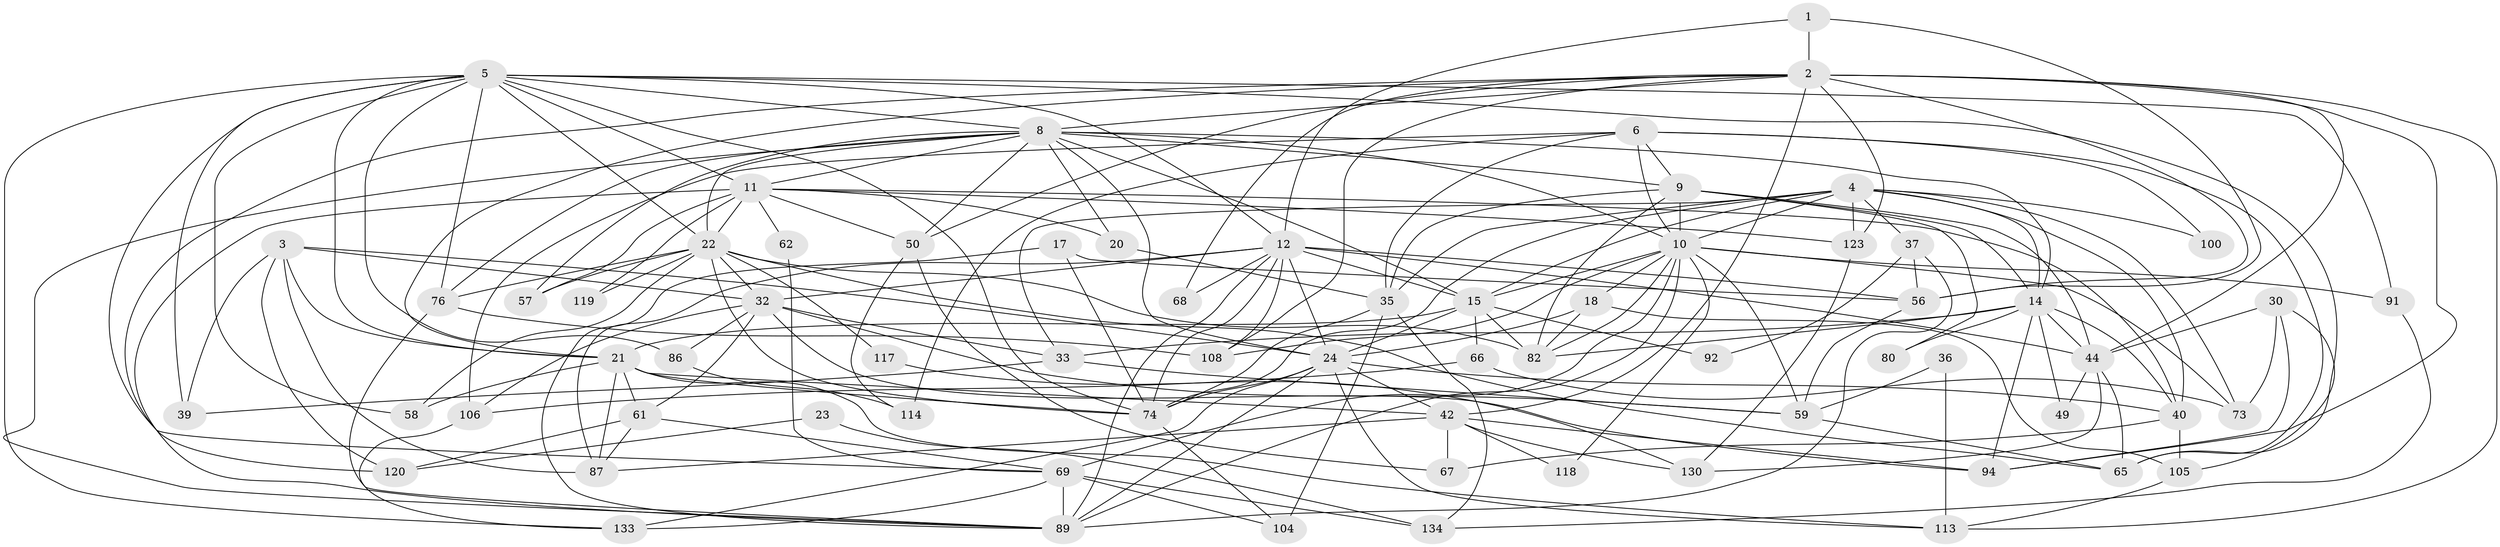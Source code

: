 // original degree distribution, {2: 0.10144927536231885, 3: 0.2971014492753623, 4: 0.32608695652173914, 7: 0.028985507246376812, 8: 0.014492753623188406, 5: 0.13043478260869565, 6: 0.09420289855072464, 9: 0.007246376811594203}
// Generated by graph-tools (version 1.1) at 2025/15/03/09/25 04:15:16]
// undirected, 69 vertices, 195 edges
graph export_dot {
graph [start="1"]
  node [color=gray90,style=filled];
  1 [super="+112"];
  2 [super="+7+41"];
  3 [super="+78"];
  4 [super="+47+26"];
  5 [super="+31+93+136"];
  6 [super="+16"];
  8 [super="+70+88"];
  9 [super="+63"];
  10 [super="+48+25"];
  11 [super="+13+124"];
  12 [super="+27+43+83"];
  14 [super="+29"];
  15 [super="+128+19"];
  17;
  18;
  20 [super="+98"];
  21 [super="+79+96"];
  22 [super="+84+111+127"];
  23;
  24 [super="+53+28+34"];
  30 [super="+95"];
  32 [super="+55+64"];
  33 [super="+60"];
  35 [super="+52"];
  36;
  37;
  39;
  40 [super="+109"];
  42 [super="+129"];
  44 [super="+81+121+46"];
  49;
  50;
  56 [super="+131+107"];
  57;
  58;
  59 [super="+72+77"];
  61;
  62;
  65;
  66;
  67;
  68;
  69 [super="+125+135"];
  73;
  74 [super="+85"];
  76 [super="+103"];
  80;
  82;
  86;
  87 [super="+126"];
  89 [super="+132+90"];
  91;
  92;
  94;
  100;
  104;
  105;
  106 [super="+115"];
  108;
  113;
  114;
  117;
  118;
  119;
  120;
  123;
  130;
  133;
  134;
  1 -- 2;
  1 -- 12;
  1 -- 56;
  2 -- 120;
  2 -- 50;
  2 -- 68;
  2 -- 123;
  2 -- 44 [weight=2];
  2 -- 42;
  2 -- 108;
  2 -- 113;
  2 -- 21;
  2 -- 56;
  2 -- 94;
  2 -- 8;
  3 -- 21;
  3 -- 87;
  3 -- 39;
  3 -- 120;
  3 -- 24;
  3 -- 32;
  4 -- 33;
  4 -- 35;
  4 -- 37;
  4 -- 123;
  4 -- 100;
  4 -- 73;
  4 -- 10;
  4 -- 74;
  4 -- 15;
  4 -- 40;
  4 -- 14;
  5 -- 133;
  5 -- 22;
  5 -- 39;
  5 -- 65;
  5 -- 58;
  5 -- 76;
  5 -- 12;
  5 -- 86;
  5 -- 21;
  5 -- 91;
  5 -- 8;
  5 -- 74;
  5 -- 11;
  5 -- 69;
  6 -- 10;
  6 -- 65;
  6 -- 114;
  6 -- 35;
  6 -- 100;
  6 -- 9;
  6 -- 106;
  8 -- 24;
  8 -- 89;
  8 -- 11;
  8 -- 10;
  8 -- 57;
  8 -- 15;
  8 -- 20;
  8 -- 76;
  8 -- 50;
  8 -- 22;
  8 -- 9;
  8 -- 14;
  9 -- 10;
  9 -- 80;
  9 -- 82;
  9 -- 35;
  9 -- 44;
  9 -- 14;
  10 -- 73;
  10 -- 118;
  10 -- 18;
  10 -- 91;
  10 -- 69;
  10 -- 108;
  10 -- 15;
  10 -- 82;
  10 -- 89;
  10 -- 59 [weight=2];
  11 -- 62;
  11 -- 119;
  11 -- 57;
  11 -- 40;
  11 -- 22 [weight=2];
  11 -- 50;
  11 -- 20;
  11 -- 123;
  11 -- 89;
  12 -- 56 [weight=2];
  12 -- 108;
  12 -- 15;
  12 -- 68 [weight=2];
  12 -- 74;
  12 -- 44;
  12 -- 24 [weight=2];
  12 -- 32;
  12 -- 89;
  12 -- 87;
  14 -- 82;
  14 -- 49 [weight=2];
  14 -- 33;
  14 -- 40;
  14 -- 44;
  14 -- 80;
  14 -- 94;
  15 -- 82;
  15 -- 92;
  15 -- 24;
  15 -- 21;
  15 -- 66;
  17 -- 56;
  17 -- 89;
  17 -- 74;
  18 -- 82;
  18 -- 105;
  18 -- 24;
  20 -- 35;
  21 -- 87;
  21 -- 113;
  21 -- 58;
  21 -- 61;
  21 -- 42;
  21 -- 74;
  22 -- 58;
  22 -- 65;
  22 -- 119;
  22 -- 117;
  22 -- 57;
  22 -- 76;
  22 -- 32;
  22 -- 82;
  22 -- 74;
  23 -- 134;
  23 -- 120;
  24 -- 133;
  24 -- 40;
  24 -- 74;
  24 -- 89;
  24 -- 113;
  24 -- 42;
  30 -- 94;
  30 -- 73;
  30 -- 105;
  30 -- 44 [weight=2];
  32 -- 94;
  32 -- 33;
  32 -- 61;
  32 -- 59;
  32 -- 86;
  32 -- 106;
  33 -- 39;
  33 -- 59;
  35 -- 104;
  35 -- 134;
  35 -- 74;
  36 -- 113;
  36 -- 59 [weight=2];
  37 -- 92;
  37 -- 56;
  37 -- 89;
  40 -- 67;
  40 -- 105;
  42 -- 67;
  42 -- 130;
  42 -- 118;
  42 -- 94;
  42 -- 87;
  44 -- 49;
  44 -- 130;
  44 -- 65;
  50 -- 67;
  50 -- 114;
  56 -- 59;
  59 -- 65;
  61 -- 120;
  61 -- 69;
  61 -- 87;
  62 -- 69;
  66 -- 73;
  66 -- 106;
  69 -- 133;
  69 -- 134;
  69 -- 89;
  69 -- 104;
  74 -- 104;
  76 -- 108;
  76 -- 89;
  86 -- 114;
  91 -- 134;
  105 -- 113;
  106 -- 133;
  117 -- 130;
  123 -- 130;
}
